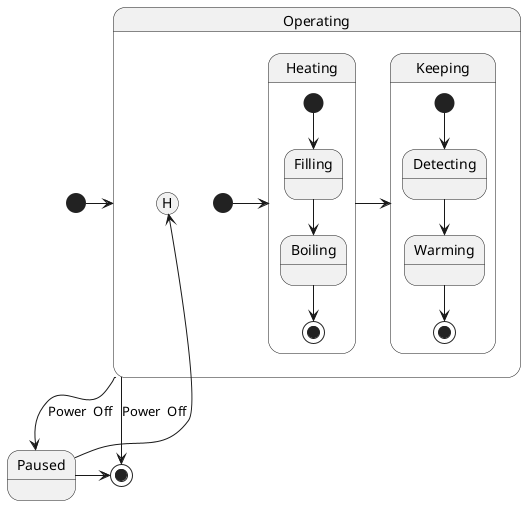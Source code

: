 @startuml ElectricWaterHeater
[*] -> Operating                 
                                 
state Operating {                
  [*] -right-> Heating                  
  state Heating {                 
    [*] --> Filling          
    Filling --> Boiling         
    Boiling --> [*]                  
  }                                 
                                    
  Heating -> Keeping                
  state Keeping {                   
    [*] --> Detecting               
    Detecting --> Warming           
    Warming --> [*]                 
  }                                 
}                                   
                                    
Operating --> Paused : Power  Off
Paused -> [*]              
Paused -left-> Operating[H]
Operating --> [*] : Power  Off
@enduml                             